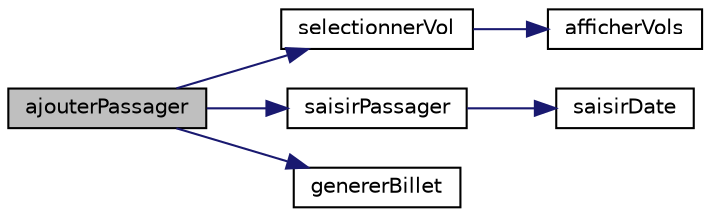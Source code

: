 digraph "ajouterPassager"
{
  edge [fontname="Helvetica",fontsize="10",labelfontname="Helvetica",labelfontsize="10"];
  node [fontname="Helvetica",fontsize="10",shape=record];
  rankdir="LR";
  Node8 [label="ajouterPassager",height=0.2,width=0.4,color="black", fillcolor="grey75", style="filled", fontcolor="black"];
  Node8 -> Node9 [color="midnightblue",fontsize="10",style="solid",fontname="Helvetica"];
  Node9 [label="selectionnerVol",height=0.2,width=0.4,color="black", fillcolor="white", style="filled",URL="$dd/d76/projet_8c.html#a12653e9c9b27170ffe8611eacdbf4332",tooltip="Permet de sélectionner un vol. "];
  Node9 -> Node10 [color="midnightblue",fontsize="10",style="solid",fontname="Helvetica"];
  Node10 [label="afficherVols",height=0.2,width=0.4,color="black", fillcolor="white", style="filled",URL="$dd/d76/projet_8c.html#a8353acb67d0873be1faa01022fb13f2e",tooltip="Permet d&#39;afficher tous les vols. "];
  Node8 -> Node11 [color="midnightblue",fontsize="10",style="solid",fontname="Helvetica"];
  Node11 [label="saisirPassager",height=0.2,width=0.4,color="black", fillcolor="white", style="filled",URL="$dd/d76/projet_8c.html#a2dc1addfe76b2d399ec31d59d108b3f3",tooltip="Saisie d&#39;un passager par l&#39;utilisateur. "];
  Node11 -> Node12 [color="midnightblue",fontsize="10",style="solid",fontname="Helvetica"];
  Node12 [label="saisirDate",height=0.2,width=0.4,color="black", fillcolor="white", style="filled",URL="$dd/d76/projet_8c.html#a4bf01fe3d4f4455f5031752444ffab0e",tooltip="Dernier numéro de ticket bagage délivré "];
  Node8 -> Node13 [color="midnightblue",fontsize="10",style="solid",fontname="Helvetica"];
  Node13 [label="genererBillet",height=0.2,width=0.4,color="black", fillcolor="white", style="filled",URL="$dd/d76/projet_8c.html#a9cf924277af2f2752bf6073cdc22b630",tooltip="Fonction qui génère un billet à un passager. "];
}
